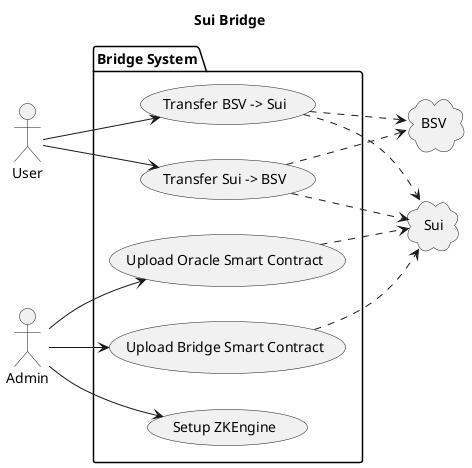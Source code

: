 @startuml
title Sui Bridge
left to right direction

actor User as U

actor Admin as A

cloud Sui
cloud BSV


package "Bridge System" {

    (Transfer Sui -> BSV) 
    (Transfer BSV -> Sui)
    
    (Upload Bridge Smart Contract) ..> Sui
    (Upload Oracle Smart Contract) ..> Sui

    (Setup ZKEngine)

}



U --> (Transfer Sui -> BSV)
U --> (Transfer BSV -> Sui)

(Transfer Sui -> BSV) ..> BSV
(Transfer BSV -> Sui) ..> BSV

(Transfer Sui -> BSV) ..> Sui
(Transfer BSV -> Sui) ..> Sui


A --> (Upload Bridge Smart Contract)
A --> (Upload Oracle Smart Contract)
A --> (Setup ZKEngine)



@enduml